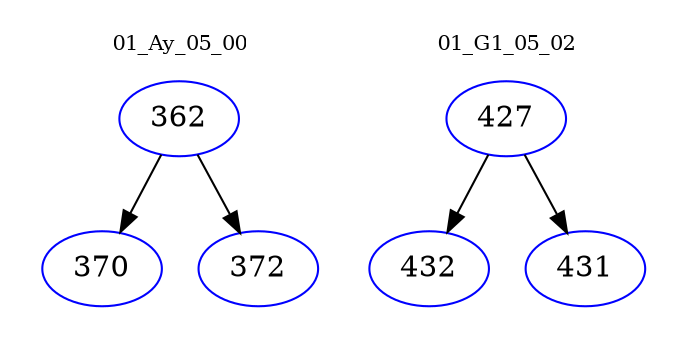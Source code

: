 digraph{
subgraph cluster_0 {
color = white
label = "01_Ay_05_00";
fontsize=10;
T0_362 [label="362", color="blue"]
T0_362 -> T0_370 [color="black"]
T0_370 [label="370", color="blue"]
T0_362 -> T0_372 [color="black"]
T0_372 [label="372", color="blue"]
}
subgraph cluster_1 {
color = white
label = "01_G1_05_02";
fontsize=10;
T1_427 [label="427", color="blue"]
T1_427 -> T1_432 [color="black"]
T1_432 [label="432", color="blue"]
T1_427 -> T1_431 [color="black"]
T1_431 [label="431", color="blue"]
}
}
